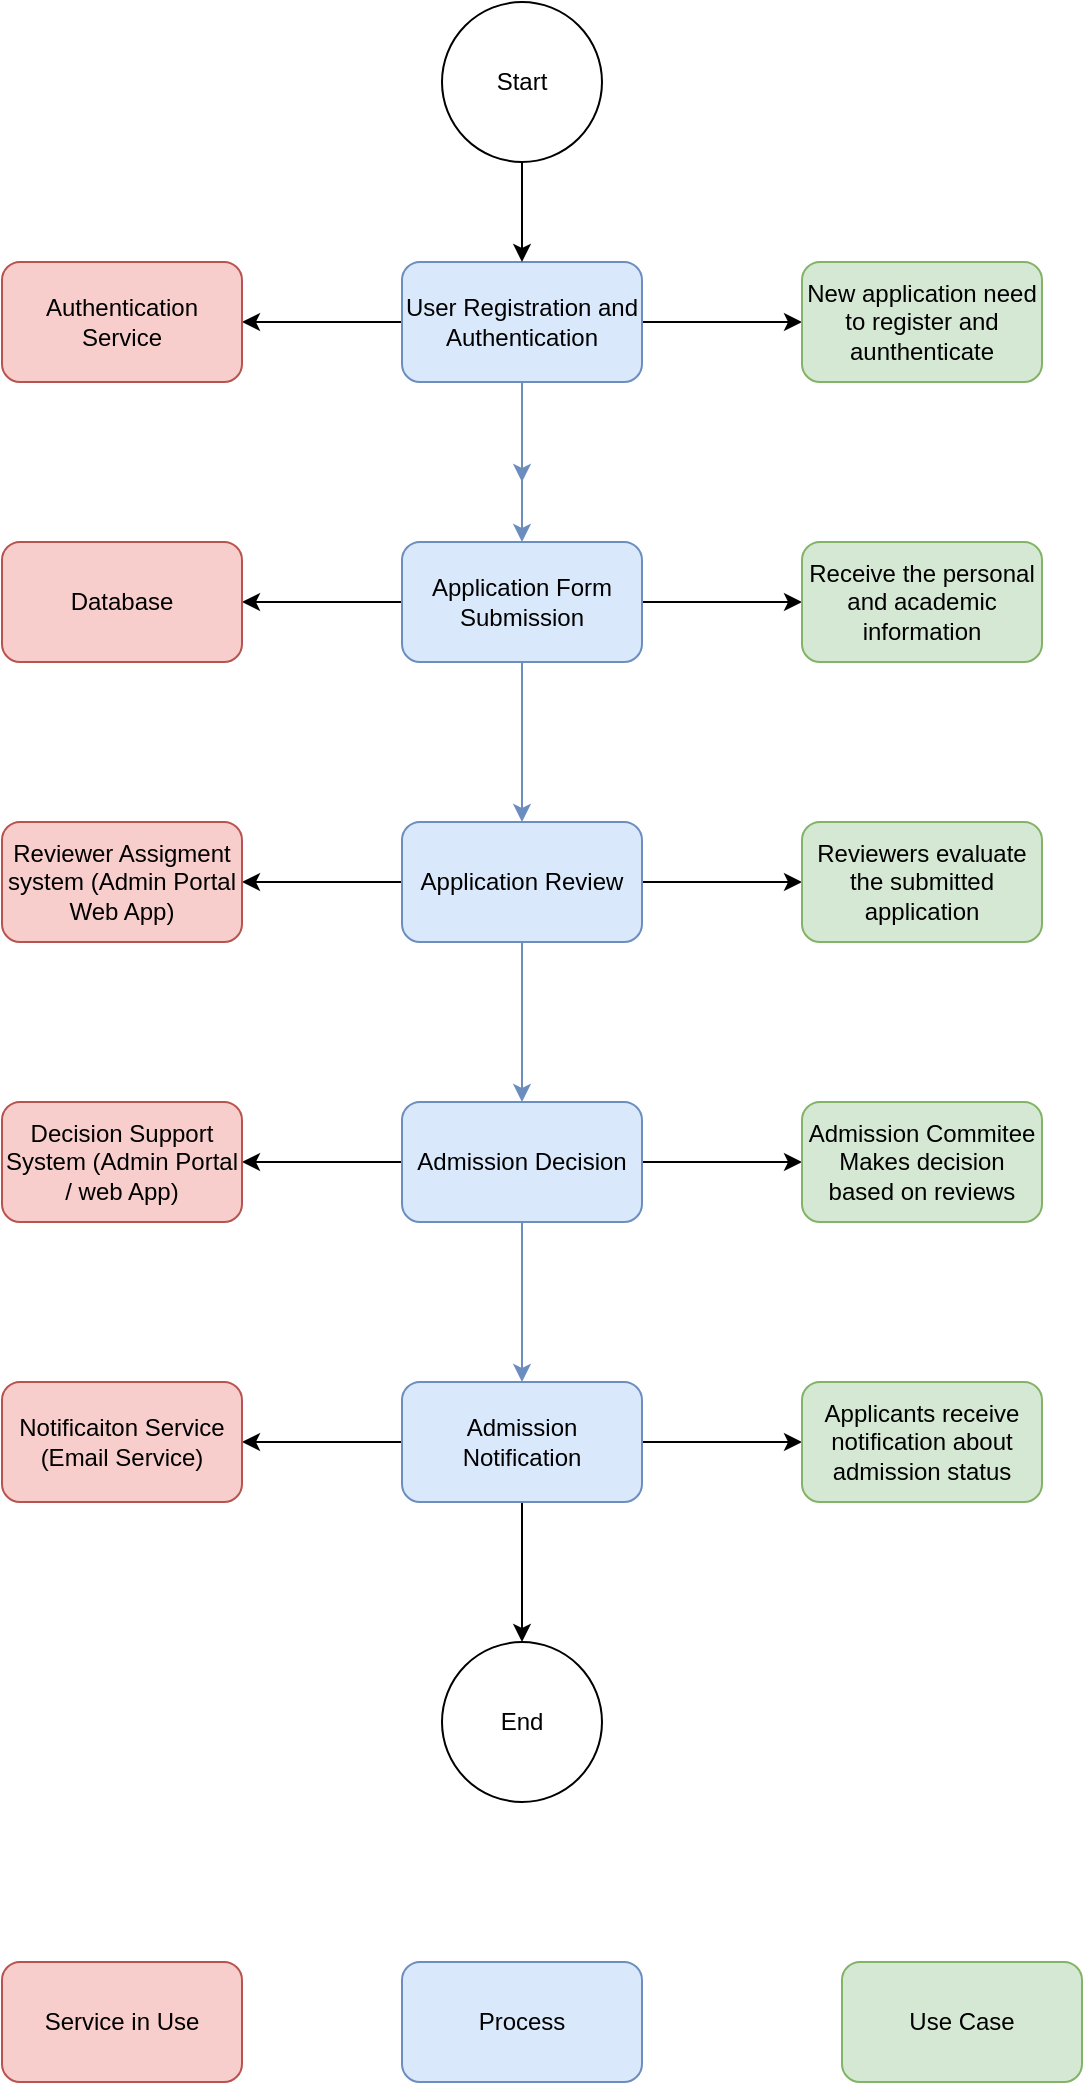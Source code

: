 <mxfile version="24.4.6" type="github" pages="4">
  <diagram id="YlOzQZMVUzbt7353DlCQ" name="BPMN">
    <mxGraphModel dx="1368" dy="754" grid="1" gridSize="10" guides="1" tooltips="1" connect="1" arrows="1" fold="1" page="1" pageScale="1" pageWidth="827" pageHeight="1169" math="0" shadow="0">
      <root>
        <mxCell id="0" />
        <mxCell id="1" parent="0" />
        <mxCell id="DMLxI7I7hUfZIIsoB76Q-7" value="" style="edgeStyle=orthogonalEdgeStyle;rounded=0;orthogonalLoop=1;jettySize=auto;html=1;fillColor=#dae8fc;strokeColor=#6c8ebf;" edge="1" parent="1" source="DMLxI7I7hUfZIIsoB76Q-1">
          <mxGeometry relative="1" as="geometry">
            <mxPoint x="400" y="250" as="targetPoint" />
          </mxGeometry>
        </mxCell>
        <mxCell id="DMLxI7I7hUfZIIsoB76Q-11" value="" style="edgeStyle=orthogonalEdgeStyle;rounded=0;orthogonalLoop=1;jettySize=auto;html=1;fillColor=#dae8fc;strokeColor=#6c8ebf;" edge="1" parent="1" source="DMLxI7I7hUfZIIsoB76Q-1" target="DMLxI7I7hUfZIIsoB76Q-10">
          <mxGeometry relative="1" as="geometry" />
        </mxCell>
        <mxCell id="DMLxI7I7hUfZIIsoB76Q-19" value="" style="edgeStyle=orthogonalEdgeStyle;rounded=0;orthogonalLoop=1;jettySize=auto;html=1;" edge="1" parent="1" source="DMLxI7I7hUfZIIsoB76Q-1" target="DMLxI7I7hUfZIIsoB76Q-18">
          <mxGeometry relative="1" as="geometry" />
        </mxCell>
        <mxCell id="DMLxI7I7hUfZIIsoB76Q-21" value="" style="edgeStyle=orthogonalEdgeStyle;rounded=0;orthogonalLoop=1;jettySize=auto;html=1;" edge="1" parent="1" source="DMLxI7I7hUfZIIsoB76Q-1" target="DMLxI7I7hUfZIIsoB76Q-20">
          <mxGeometry relative="1" as="geometry" />
        </mxCell>
        <mxCell id="DMLxI7I7hUfZIIsoB76Q-1" value="User Registration and Authentication" style="rounded=1;whiteSpace=wrap;html=1;fillColor=#dae8fc;strokeColor=#6c8ebf;" vertex="1" parent="1">
          <mxGeometry x="340" y="140" width="120" height="60" as="geometry" />
        </mxCell>
        <mxCell id="DMLxI7I7hUfZIIsoB76Q-9" value="" style="edgeStyle=orthogonalEdgeStyle;rounded=0;orthogonalLoop=1;jettySize=auto;html=1;" edge="1" parent="1" source="DMLxI7I7hUfZIIsoB76Q-2" target="DMLxI7I7hUfZIIsoB76Q-1">
          <mxGeometry relative="1" as="geometry" />
        </mxCell>
        <mxCell id="DMLxI7I7hUfZIIsoB76Q-2" value="Start" style="ellipse;whiteSpace=wrap;html=1;aspect=fixed;" vertex="1" parent="1">
          <mxGeometry x="360" y="10" width="80" height="80" as="geometry" />
        </mxCell>
        <mxCell id="DMLxI7I7hUfZIIsoB76Q-13" value="" style="edgeStyle=orthogonalEdgeStyle;rounded=0;orthogonalLoop=1;jettySize=auto;html=1;fillColor=#dae8fc;strokeColor=#6c8ebf;" edge="1" parent="1" source="DMLxI7I7hUfZIIsoB76Q-10" target="DMLxI7I7hUfZIIsoB76Q-12">
          <mxGeometry relative="1" as="geometry" />
        </mxCell>
        <mxCell id="DMLxI7I7hUfZIIsoB76Q-23" value="" style="edgeStyle=orthogonalEdgeStyle;rounded=0;orthogonalLoop=1;jettySize=auto;html=1;" edge="1" parent="1" source="DMLxI7I7hUfZIIsoB76Q-10" target="DMLxI7I7hUfZIIsoB76Q-22">
          <mxGeometry relative="1" as="geometry" />
        </mxCell>
        <mxCell id="DMLxI7I7hUfZIIsoB76Q-25" value="" style="edgeStyle=orthogonalEdgeStyle;rounded=0;orthogonalLoop=1;jettySize=auto;html=1;" edge="1" parent="1" source="DMLxI7I7hUfZIIsoB76Q-10" target="DMLxI7I7hUfZIIsoB76Q-24">
          <mxGeometry relative="1" as="geometry" />
        </mxCell>
        <mxCell id="DMLxI7I7hUfZIIsoB76Q-10" value="Application Form Submission" style="whiteSpace=wrap;html=1;rounded=1;fillColor=#dae8fc;strokeColor=#6c8ebf;" vertex="1" parent="1">
          <mxGeometry x="340" y="280" width="120" height="60" as="geometry" />
        </mxCell>
        <mxCell id="DMLxI7I7hUfZIIsoB76Q-15" value="" style="edgeStyle=orthogonalEdgeStyle;rounded=0;orthogonalLoop=1;jettySize=auto;html=1;fillColor=#dae8fc;strokeColor=#6c8ebf;" edge="1" parent="1" source="DMLxI7I7hUfZIIsoB76Q-12" target="DMLxI7I7hUfZIIsoB76Q-14">
          <mxGeometry relative="1" as="geometry" />
        </mxCell>
        <mxCell id="DMLxI7I7hUfZIIsoB76Q-27" value="" style="edgeStyle=orthogonalEdgeStyle;rounded=0;orthogonalLoop=1;jettySize=auto;html=1;" edge="1" parent="1" source="DMLxI7I7hUfZIIsoB76Q-12" target="DMLxI7I7hUfZIIsoB76Q-26">
          <mxGeometry relative="1" as="geometry" />
        </mxCell>
        <mxCell id="DMLxI7I7hUfZIIsoB76Q-29" value="" style="edgeStyle=orthogonalEdgeStyle;rounded=0;orthogonalLoop=1;jettySize=auto;html=1;" edge="1" parent="1" source="DMLxI7I7hUfZIIsoB76Q-12" target="DMLxI7I7hUfZIIsoB76Q-28">
          <mxGeometry relative="1" as="geometry" />
        </mxCell>
        <mxCell id="DMLxI7I7hUfZIIsoB76Q-12" value="Application Review" style="whiteSpace=wrap;html=1;rounded=1;fillColor=#dae8fc;strokeColor=#6c8ebf;" vertex="1" parent="1">
          <mxGeometry x="340" y="420" width="120" height="60" as="geometry" />
        </mxCell>
        <mxCell id="DMLxI7I7hUfZIIsoB76Q-17" value="" style="edgeStyle=orthogonalEdgeStyle;rounded=0;orthogonalLoop=1;jettySize=auto;html=1;fillColor=#dae8fc;strokeColor=#6c8ebf;" edge="1" parent="1" source="DMLxI7I7hUfZIIsoB76Q-14" target="DMLxI7I7hUfZIIsoB76Q-16">
          <mxGeometry relative="1" as="geometry" />
        </mxCell>
        <mxCell id="DMLxI7I7hUfZIIsoB76Q-31" value="" style="edgeStyle=orthogonalEdgeStyle;rounded=0;orthogonalLoop=1;jettySize=auto;html=1;" edge="1" parent="1" source="DMLxI7I7hUfZIIsoB76Q-14" target="DMLxI7I7hUfZIIsoB76Q-30">
          <mxGeometry relative="1" as="geometry" />
        </mxCell>
        <mxCell id="DMLxI7I7hUfZIIsoB76Q-33" value="" style="edgeStyle=orthogonalEdgeStyle;rounded=0;orthogonalLoop=1;jettySize=auto;html=1;" edge="1" parent="1" source="DMLxI7I7hUfZIIsoB76Q-14" target="DMLxI7I7hUfZIIsoB76Q-32">
          <mxGeometry relative="1" as="geometry" />
        </mxCell>
        <mxCell id="DMLxI7I7hUfZIIsoB76Q-14" value="Admission Decision" style="whiteSpace=wrap;html=1;rounded=1;fillColor=#dae8fc;strokeColor=#6c8ebf;" vertex="1" parent="1">
          <mxGeometry x="340" y="560" width="120" height="60" as="geometry" />
        </mxCell>
        <mxCell id="DMLxI7I7hUfZIIsoB76Q-35" value="" style="edgeStyle=orthogonalEdgeStyle;rounded=0;orthogonalLoop=1;jettySize=auto;html=1;" edge="1" parent="1" source="DMLxI7I7hUfZIIsoB76Q-16" target="DMLxI7I7hUfZIIsoB76Q-34">
          <mxGeometry relative="1" as="geometry" />
        </mxCell>
        <mxCell id="DMLxI7I7hUfZIIsoB76Q-37" value="" style="edgeStyle=orthogonalEdgeStyle;rounded=0;orthogonalLoop=1;jettySize=auto;html=1;" edge="1" parent="1" source="DMLxI7I7hUfZIIsoB76Q-16" target="DMLxI7I7hUfZIIsoB76Q-36">
          <mxGeometry relative="1" as="geometry" />
        </mxCell>
        <mxCell id="DMLxI7I7hUfZIIsoB76Q-39" value="" style="edgeStyle=orthogonalEdgeStyle;rounded=0;orthogonalLoop=1;jettySize=auto;html=1;" edge="1" parent="1" source="DMLxI7I7hUfZIIsoB76Q-16" target="DMLxI7I7hUfZIIsoB76Q-38">
          <mxGeometry relative="1" as="geometry" />
        </mxCell>
        <mxCell id="DMLxI7I7hUfZIIsoB76Q-16" value="Admission Notification" style="whiteSpace=wrap;html=1;rounded=1;fillColor=#dae8fc;strokeColor=#6c8ebf;" vertex="1" parent="1">
          <mxGeometry x="340" y="700" width="120" height="60" as="geometry" />
        </mxCell>
        <mxCell id="DMLxI7I7hUfZIIsoB76Q-18" value="New application need to register and aunthenticate" style="whiteSpace=wrap;html=1;rounded=1;fillColor=#d5e8d4;strokeColor=#82b366;" vertex="1" parent="1">
          <mxGeometry x="540" y="140" width="120" height="60" as="geometry" />
        </mxCell>
        <mxCell id="DMLxI7I7hUfZIIsoB76Q-20" value="Authentication Service" style="whiteSpace=wrap;html=1;rounded=1;fillColor=#f8cecc;strokeColor=#b85450;" vertex="1" parent="1">
          <mxGeometry x="140" y="140" width="120" height="60" as="geometry" />
        </mxCell>
        <mxCell id="DMLxI7I7hUfZIIsoB76Q-22" value="Receive the personal and academic information" style="whiteSpace=wrap;html=1;rounded=1;fillColor=#d5e8d4;strokeColor=#82b366;" vertex="1" parent="1">
          <mxGeometry x="540" y="280" width="120" height="60" as="geometry" />
        </mxCell>
        <mxCell id="DMLxI7I7hUfZIIsoB76Q-24" value="Database" style="whiteSpace=wrap;html=1;rounded=1;fillColor=#f8cecc;strokeColor=#b85450;" vertex="1" parent="1">
          <mxGeometry x="140" y="280" width="120" height="60" as="geometry" />
        </mxCell>
        <mxCell id="DMLxI7I7hUfZIIsoB76Q-26" value="Reviewers evaluate the submitted application" style="whiteSpace=wrap;html=1;rounded=1;fillColor=#d5e8d4;strokeColor=#82b366;" vertex="1" parent="1">
          <mxGeometry x="540" y="420" width="120" height="60" as="geometry" />
        </mxCell>
        <mxCell id="DMLxI7I7hUfZIIsoB76Q-28" value="Reviewer Assigment system (Admin Portal Web App)" style="whiteSpace=wrap;html=1;rounded=1;fillColor=#f8cecc;strokeColor=#b85450;" vertex="1" parent="1">
          <mxGeometry x="140" y="420" width="120" height="60" as="geometry" />
        </mxCell>
        <mxCell id="DMLxI7I7hUfZIIsoB76Q-30" value="Admission Commitee Makes decision based on reviews" style="whiteSpace=wrap;html=1;rounded=1;fillColor=#d5e8d4;strokeColor=#82b366;" vertex="1" parent="1">
          <mxGeometry x="540" y="560" width="120" height="60" as="geometry" />
        </mxCell>
        <mxCell id="DMLxI7I7hUfZIIsoB76Q-32" value="Decision Support System (Admin Portal / web App)" style="whiteSpace=wrap;html=1;rounded=1;fillColor=#f8cecc;strokeColor=#b85450;" vertex="1" parent="1">
          <mxGeometry x="140" y="560" width="120" height="60" as="geometry" />
        </mxCell>
        <mxCell id="DMLxI7I7hUfZIIsoB76Q-34" value="Applicants receive notification about admission status" style="whiteSpace=wrap;html=1;rounded=1;fillColor=#d5e8d4;strokeColor=#82b366;" vertex="1" parent="1">
          <mxGeometry x="540" y="700" width="120" height="60" as="geometry" />
        </mxCell>
        <mxCell id="DMLxI7I7hUfZIIsoB76Q-36" value="Notificaiton Service (Email Service)" style="whiteSpace=wrap;html=1;rounded=1;fillColor=#f8cecc;strokeColor=#b85450;" vertex="1" parent="1">
          <mxGeometry x="140" y="700" width="120" height="60" as="geometry" />
        </mxCell>
        <mxCell id="DMLxI7I7hUfZIIsoB76Q-38" value="End" style="ellipse;whiteSpace=wrap;html=1;rounded=1;" vertex="1" parent="1">
          <mxGeometry x="360" y="830" width="80" height="80" as="geometry" />
        </mxCell>
        <mxCell id="DMLxI7I7hUfZIIsoB76Q-40" value="Use Case" style="whiteSpace=wrap;html=1;rounded=1;fillColor=#d5e8d4;strokeColor=#82b366;" vertex="1" parent="1">
          <mxGeometry x="560" y="990" width="120" height="60" as="geometry" />
        </mxCell>
        <mxCell id="DMLxI7I7hUfZIIsoB76Q-41" value="Process" style="whiteSpace=wrap;html=1;rounded=1;fillColor=#dae8fc;strokeColor=#6c8ebf;" vertex="1" parent="1">
          <mxGeometry x="340" y="990" width="120" height="60" as="geometry" />
        </mxCell>
        <mxCell id="DMLxI7I7hUfZIIsoB76Q-42" value="Service in Use" style="whiteSpace=wrap;html=1;rounded=1;fillColor=#f8cecc;strokeColor=#b85450;" vertex="1" parent="1">
          <mxGeometry x="140" y="990" width="120" height="60" as="geometry" />
        </mxCell>
      </root>
    </mxGraphModel>
  </diagram>
  <diagram id="M8fQZ1Fo5XgVi32tmQeU" name="DFD">
    <mxGraphModel dx="1303" dy="718" grid="1" gridSize="10" guides="1" tooltips="1" connect="1" arrows="1" fold="1" page="1" pageScale="1" pageWidth="827" pageHeight="1169" math="0" shadow="0">
      <root>
        <mxCell id="bVHdNsz0KWSQvc3xRIcT-0" />
        <mxCell id="bVHdNsz0KWSQvc3xRIcT-1" parent="bVHdNsz0KWSQvc3xRIcT-0" />
        <mxCell id="P-u2qsZgEJolO6gB0ZuT-28" value="Data Center (Protected)" style="html=1;fontColor=#FF3333;fontStyle=1;align=left;verticalAlign=top;spacing=0;labelBorderColor=none;fillColor=none;dashed=1;strokeWidth=2;strokeColor=#FF3333;spacingLeft=4;spacingTop=-3;" vertex="1" parent="bVHdNsz0KWSQvc3xRIcT-1">
          <mxGeometry x="711" y="100" width="756" height="820" as="geometry" />
        </mxCell>
        <mxCell id="bVHdNsz0KWSQvc3xRIcT-3" value="User&#39;s Machine" style="html=1;fontColor=#FF3333;fontStyle=1;align=left;verticalAlign=top;spacing=0;labelBorderColor=none;fillColor=none;dashed=1;strokeWidth=2;strokeColor=#FF3333;spacingLeft=4;spacingTop=-3;" parent="bVHdNsz0KWSQvc3xRIcT-1" vertex="1">
          <mxGeometry x="254.5" y="456.5" width="175" height="140" as="geometry" />
        </mxCell>
        <mxCell id="bVHdNsz0KWSQvc3xRIcT-4" value="User&#39;s Network" style="html=1;fontColor=#FF3333;fontStyle=1;align=left;verticalAlign=top;spacing=0;labelBorderColor=none;fillColor=none;dashed=1;strokeWidth=2;strokeColor=#FF3333;spacingLeft=4;spacingTop=-3;" parent="bVHdNsz0KWSQvc3xRIcT-1" vertex="1">
          <mxGeometry x="209.5" y="421.5" width="270" height="215" as="geometry" />
        </mxCell>
        <mxCell id="bVHdNsz0KWSQvc3xRIcT-5" value="Internet" style="html=1;fontColor=#FF3333;fontStyle=1;align=left;verticalAlign=top;spacing=0;labelBorderColor=none;fillColor=none;dashed=1;strokeWidth=2;strokeColor=#FF3333;spacingLeft=4;spacingTop=-3;" parent="bVHdNsz0KWSQvc3xRIcT-1" vertex="1">
          <mxGeometry x="165" y="276.5" width="360" height="480" as="geometry" />
        </mxCell>
        <mxCell id="bVHdNsz0KWSQvc3xRIcT-2" value="User" style="rounded=0;whiteSpace=wrap;html=1;" parent="bVHdNsz0KWSQvc3xRIcT-1" vertex="1">
          <mxGeometry x="279.5" y="516.5" width="120" height="60" as="geometry" />
        </mxCell>
        <mxCell id="bVHdNsz0KWSQvc3xRIcT-7" value="Admission Portal" style="ellipse;whiteSpace=wrap;html=1;aspect=fixed;" parent="bVHdNsz0KWSQvc3xRIcT-1" vertex="1">
          <mxGeometry x="737" y="432.5" width="80" height="80" as="geometry" />
        </mxCell>
        <mxCell id="bVHdNsz0KWSQvc3xRIcT-8" value="Application&lt;br&gt;Processor" style="ellipse;whiteSpace=wrap;html=1;aspect=fixed;" parent="bVHdNsz0KWSQvc3xRIcT-1" vertex="1">
          <mxGeometry x="857" y="432.5" width="80" height="80" as="geometry" />
        </mxCell>
        <mxCell id="bVHdNsz0KWSQvc3xRIcT-10" value="Data Access" style="ellipse;whiteSpace=wrap;html=1;aspect=fixed;" parent="bVHdNsz0KWSQvc3xRIcT-1" vertex="1">
          <mxGeometry x="977" y="432.5" width="80" height="80" as="geometry" />
        </mxCell>
        <mxCell id="bVHdNsz0KWSQvc3xRIcT-11" value="Data Logger" style="ellipse;whiteSpace=wrap;html=1;aspect=fixed;" parent="bVHdNsz0KWSQvc3xRIcT-1" vertex="1">
          <mxGeometry x="977" y="325" width="80" height="80" as="geometry" />
        </mxCell>
        <mxCell id="bVHdNsz0KWSQvc3xRIcT-12" value="Data Center (Restricted)" style="html=1;fontColor=#FF3333;fontStyle=1;align=left;verticalAlign=top;spacing=0;labelBorderColor=none;fillColor=none;dashed=1;strokeWidth=2;strokeColor=#FF3333;spacingLeft=4;spacingTop=-3;" parent="bVHdNsz0KWSQvc3xRIcT-1" vertex="1">
          <mxGeometry x="1084" y="117.5" width="333" height="785" as="geometry" />
        </mxCell>
        <mxCell id="bVHdNsz0KWSQvc3xRIcT-13" value="Admission" style="shape=partialRectangle;whiteSpace=wrap;html=1;left=0;right=0;fillColor=none;" parent="bVHdNsz0KWSQvc3xRIcT-1" vertex="1">
          <mxGeometry x="1177" y="457.5" width="120" height="30" as="geometry" />
        </mxCell>
        <mxCell id="bVHdNsz0KWSQvc3xRIcT-14" value="Inventory" style="shape=partialRectangle;whiteSpace=wrap;html=1;left=0;right=0;fillColor=none;" parent="bVHdNsz0KWSQvc3xRIcT-1" vertex="1">
          <mxGeometry x="1177" y="392.5" width="120" height="30" as="geometry" />
        </mxCell>
        <mxCell id="bVHdNsz0KWSQvc3xRIcT-15" value="Audit Log" style="shape=partialRectangle;whiteSpace=wrap;html=1;left=0;right=0;fillColor=none;" parent="bVHdNsz0KWSQvc3xRIcT-1" vertex="1">
          <mxGeometry x="1177" y="327.5" width="120" height="30" as="geometry" />
        </mxCell>
        <mxCell id="bVHdNsz0KWSQvc3xRIcT-16" value="Payments API" style="ellipse;whiteSpace=wrap;html=1;aspect=fixed;" parent="bVHdNsz0KWSQvc3xRIcT-1" vertex="1">
          <mxGeometry x="737" y="152.5" width="80" height="80" as="geometry" />
        </mxCell>
        <mxCell id="bVHdNsz0KWSQvc3xRIcT-17" value="Payment Partner" style="rounded=0;whiteSpace=wrap;html=1;" parent="bVHdNsz0KWSQvc3xRIcT-1" vertex="1">
          <mxGeometry x="369.5" y="326.5" width="120" height="60" as="geometry" />
        </mxCell>
        <mxCell id="bVHdNsz0KWSQvc3xRIcT-18" value="&lt;font color=&quot;#000000&quot;&gt;HTTPS&lt;/font&gt;" style="endArrow=classic;startArrow=classic;html=1;fontColor=#FF3333;edgeStyle=orthogonalEdgeStyle;elbow=vertical;curved=1;" parent="bVHdNsz0KWSQvc3xRIcT-1" source="bVHdNsz0KWSQvc3xRIcT-16" target="bVHdNsz0KWSQvc3xRIcT-17" edge="1">
          <mxGeometry width="50" height="50" relative="1" as="geometry">
            <mxPoint x="377" y="642.5" as="sourcePoint" />
            <mxPoint x="427" y="592.5" as="targetPoint" />
          </mxGeometry>
        </mxCell>
        <mxCell id="bVHdNsz0KWSQvc3xRIcT-19" value="" style="endArrow=classic;startArrow=classic;html=1;fontColor=#FF3333;edgeStyle=orthogonalEdgeStyle;elbow=vertical;curved=1;entryX=0;entryY=0.5;entryDx=0;entryDy=0;" parent="bVHdNsz0KWSQvc3xRIcT-1" source="bVHdNsz0KWSQvc3xRIcT-2" target="P-u2qsZgEJolO6gB0ZuT-0" edge="1">
          <mxGeometry width="50" height="50" relative="1" as="geometry">
            <mxPoint x="627" y="592.5" as="sourcePoint" />
            <mxPoint x="377" y="522.5" as="targetPoint" />
          </mxGeometry>
        </mxCell>
        <mxCell id="bVHdNsz0KWSQvc3xRIcT-37" value="HTTPS" style="text;html=1;resizable=0;points=[];align=center;verticalAlign=middle;labelBackgroundColor=#ffffff;" parent="bVHdNsz0KWSQvc3xRIcT-19" vertex="1" connectable="0">
          <mxGeometry x="-0.189" y="-2" relative="1" as="geometry">
            <mxPoint x="1" as="offset" />
          </mxGeometry>
        </mxCell>
        <mxCell id="bVHdNsz0KWSQvc3xRIcT-20" value="" style="endArrow=classic;startArrow=classic;html=1;edgeStyle=orthogonalEdgeStyle;elbow=vertical;curved=1;" parent="bVHdNsz0KWSQvc3xRIcT-1" source="bVHdNsz0KWSQvc3xRIcT-7" target="bVHdNsz0KWSQvc3xRIcT-8" edge="1">
          <mxGeometry width="50" height="50" relative="1" as="geometry">
            <mxPoint x="327" y="572.5" as="sourcePoint" />
            <mxPoint x="377" y="522.5" as="targetPoint" />
          </mxGeometry>
        </mxCell>
        <mxCell id="bVHdNsz0KWSQvc3xRIcT-21" value="" style="endArrow=classic;startArrow=classic;html=1;edgeStyle=orthogonalEdgeStyle;elbow=vertical;curved=1;" parent="bVHdNsz0KWSQvc3xRIcT-1" source="bVHdNsz0KWSQvc3xRIcT-8" target="bVHdNsz0KWSQvc3xRIcT-10" edge="1">
          <mxGeometry width="50" height="50" relative="1" as="geometry">
            <mxPoint x="327" y="572.5" as="sourcePoint" />
            <mxPoint x="377" y="522.5" as="targetPoint" />
          </mxGeometry>
        </mxCell>
        <mxCell id="bVHdNsz0KWSQvc3xRIcT-22" value="" style="endArrow=classic;startArrow=classic;html=1;fontColor=#FF3333;edgeStyle=orthogonalEdgeStyle;elbow=vertical;curved=1;exitX=0;exitY=0;exitDx=0;exitDy=0;" parent="bVHdNsz0KWSQvc3xRIcT-1" source="bVHdNsz0KWSQvc3xRIcT-8" target="bVHdNsz0KWSQvc3xRIcT-16" edge="1">
          <mxGeometry width="50" height="50" relative="1" as="geometry">
            <mxPoint x="327" y="572.5" as="sourcePoint" />
            <mxPoint x="377" y="522.5" as="targetPoint" />
            <Array as="points">
              <mxPoint x="869" y="392.5" />
              <mxPoint x="777" y="392.5" />
            </Array>
          </mxGeometry>
        </mxCell>
        <mxCell id="bVHdNsz0KWSQvc3xRIcT-23" value="" style="endArrow=classic;startArrow=classic;html=1;fontColor=#FF3333;edgeStyle=orthogonalEdgeStyle;elbow=vertical;curved=1;exitX=1;exitY=0;exitDx=0;exitDy=0;" parent="bVHdNsz0KWSQvc3xRIcT-1" source="bVHdNsz0KWSQvc3xRIcT-8" target="bVHdNsz0KWSQvc3xRIcT-11" edge="1">
          <mxGeometry width="50" height="50" relative="1" as="geometry">
            <mxPoint x="327" y="572.5" as="sourcePoint" />
            <mxPoint x="377" y="522.5" as="targetPoint" />
            <Array as="points">
              <mxPoint x="947" y="444.5" />
              <mxPoint x="947" y="365.5" />
            </Array>
          </mxGeometry>
        </mxCell>
        <mxCell id="bVHdNsz0KWSQvc3xRIcT-24" value="" style="endArrow=classic;html=1;fontColor=#FF3333;edgeStyle=orthogonalEdgeStyle;elbow=vertical;curved=1;" parent="bVHdNsz0KWSQvc3xRIcT-1" source="bVHdNsz0KWSQvc3xRIcT-11" target="bVHdNsz0KWSQvc3xRIcT-15" edge="1">
          <mxGeometry width="50" height="50" relative="1" as="geometry">
            <mxPoint x="327" y="572.5" as="sourcePoint" />
            <mxPoint x="377" y="522.5" as="targetPoint" />
          </mxGeometry>
        </mxCell>
        <mxCell id="bVHdNsz0KWSQvc3xRIcT-25" value="" style="endArrow=classic;startArrow=classic;html=1;fontColor=#FF3333;edgeStyle=orthogonalEdgeStyle;elbow=vertical;curved=1;entryX=0;entryY=0.5;entryDx=0;entryDy=0;" parent="bVHdNsz0KWSQvc3xRIcT-1" source="bVHdNsz0KWSQvc3xRIcT-10" target="bVHdNsz0KWSQvc3xRIcT-14" edge="1">
          <mxGeometry width="50" height="50" relative="1" as="geometry">
            <mxPoint x="327" y="572.5" as="sourcePoint" />
            <mxPoint x="377" y="522.5" as="targetPoint" />
          </mxGeometry>
        </mxCell>
        <mxCell id="bVHdNsz0KWSQvc3xRIcT-27" value="Users API" style="ellipse;whiteSpace=wrap;html=1;aspect=fixed;" parent="bVHdNsz0KWSQvc3xRIcT-1" vertex="1">
          <mxGeometry x="857" y="247.5" width="80" height="80" as="geometry" />
        </mxCell>
        <mxCell id="bVHdNsz0KWSQvc3xRIcT-28" value="" style="endArrow=classic;startArrow=classic;html=1;fontColor=#FF3333;edgeStyle=orthogonalEdgeStyle;elbow=vertical;curved=1;exitX=0.5;exitY=1;exitDx=0;exitDy=0;entryX=0.5;entryY=0;entryDx=0;entryDy=0;" parent="bVHdNsz0KWSQvc3xRIcT-1" source="bVHdNsz0KWSQvc3xRIcT-27" target="bVHdNsz0KWSQvc3xRIcT-8" edge="1">
          <mxGeometry width="50" height="50" relative="1" as="geometry">
            <mxPoint x="327" y="602.5" as="sourcePoint" />
            <mxPoint x="377" y="552.5" as="targetPoint" />
            <Array as="points" />
          </mxGeometry>
        </mxCell>
        <mxCell id="bVHdNsz0KWSQvc3xRIcT-29" value="Users" style="shape=partialRectangle;whiteSpace=wrap;html=1;left=0;right=0;fillColor=none;" parent="bVHdNsz0KWSQvc3xRIcT-1" vertex="1">
          <mxGeometry x="1177" y="262.5" width="120" height="30" as="geometry" />
        </mxCell>
        <mxCell id="bVHdNsz0KWSQvc3xRIcT-30" value="" style="endArrow=classic;startArrow=classic;html=1;fontColor=#FF3333;edgeStyle=orthogonalEdgeStyle;elbow=vertical;curved=1;exitX=1;exitY=0;exitDx=0;exitDy=0;" parent="bVHdNsz0KWSQvc3xRIcT-1" source="bVHdNsz0KWSQvc3xRIcT-27" target="bVHdNsz0KWSQvc3xRIcT-29" edge="1">
          <mxGeometry width="50" height="50" relative="1" as="geometry">
            <mxPoint x="327" y="602.5" as="sourcePoint" />
            <mxPoint x="377" y="552.5" as="targetPoint" />
            <Array as="points" />
          </mxGeometry>
        </mxCell>
        <mxCell id="bVHdNsz0KWSQvc3xRIcT-31" value="" style="endArrow=classic;startArrow=classic;html=1;fontColor=#FF3333;edgeStyle=orthogonalEdgeStyle;elbow=vertical;curved=1;" parent="bVHdNsz0KWSQvc3xRIcT-1" source="bVHdNsz0KWSQvc3xRIcT-10" target="bVHdNsz0KWSQvc3xRIcT-13" edge="1">
          <mxGeometry width="50" height="50" relative="1" as="geometry">
            <mxPoint x="327" y="602.5" as="sourcePoint" />
            <mxPoint x="377" y="552.5" as="targetPoint" />
          </mxGeometry>
        </mxCell>
        <mxCell id="bVHdNsz0KWSQvc3xRIcT-32" value="Payments" style="shape=partialRectangle;whiteSpace=wrap;html=1;left=0;right=0;fillColor=none;" parent="bVHdNsz0KWSQvc3xRIcT-1" vertex="1">
          <mxGeometry x="1177" y="177.5" width="120" height="30" as="geometry" />
        </mxCell>
        <mxCell id="bVHdNsz0KWSQvc3xRIcT-33" value="" style="endArrow=classic;startArrow=classic;html=1;fontColor=#FF3333;edgeStyle=orthogonalEdgeStyle;elbow=vertical;curved=1;" parent="bVHdNsz0KWSQvc3xRIcT-1" source="bVHdNsz0KWSQvc3xRIcT-16" target="bVHdNsz0KWSQvc3xRIcT-32" edge="1">
          <mxGeometry width="50" height="50" relative="1" as="geometry">
            <mxPoint x="327" y="602.5" as="sourcePoint" />
            <mxPoint x="377" y="552.5" as="targetPoint" />
          </mxGeometry>
        </mxCell>
        <mxCell id="bVHdNsz0KWSQvc3xRIcT-34" value="" style="endArrow=classic;html=1;fontColor=#FF3333;edgeStyle=orthogonalEdgeStyle;elbow=vertical;curved=1;exitX=1;exitY=0.5;exitDx=0;exitDy=0;entryX=0;entryY=0.5;entryDx=0;entryDy=0;" parent="bVHdNsz0KWSQvc3xRIcT-1" source="bVHdNsz0KWSQvc3xRIcT-27" target="bVHdNsz0KWSQvc3xRIcT-15" edge="1">
          <mxGeometry width="50" height="50" relative="1" as="geometry">
            <mxPoint x="327" y="602.5" as="sourcePoint" />
            <mxPoint x="1167" y="342.5" as="targetPoint" />
            <Array as="points">
              <mxPoint x="937" y="292.5" />
              <mxPoint x="1047" y="292.5" />
              <mxPoint x="1047" y="342.5" />
            </Array>
          </mxGeometry>
        </mxCell>
        <mxCell id="bVHdNsz0KWSQvc3xRIcT-35" value="" style="endArrow=classic;html=1;fontColor=#FF3333;edgeStyle=orthogonalEdgeStyle;elbow=vertical;curved=1;exitX=0.938;exitY=0.75;exitDx=0;exitDy=0;entryX=0;entryY=0.5;entryDx=0;entryDy=0;exitPerimeter=0;" parent="bVHdNsz0KWSQvc3xRIcT-1" source="bVHdNsz0KWSQvc3xRIcT-16" target="bVHdNsz0KWSQvc3xRIcT-15" edge="1">
          <mxGeometry width="50" height="50" relative="1" as="geometry">
            <mxPoint x="327" y="602.5" as="sourcePoint" />
            <mxPoint x="377" y="552.5" as="targetPoint" />
            <Array as="points">
              <mxPoint x="1077" y="212.5" />
              <mxPoint x="1077" y="342.5" />
            </Array>
          </mxGeometry>
        </mxCell>
        <mxCell id="bVHdNsz0KWSQvc3xRIcT-42" value="Assets" style="swimlane;fontStyle=0;childLayout=stackLayout;horizontal=1;startSize=26;fillColor=#fff2cc;horizontalStack=0;resizeParent=1;resizeParentMax=0;resizeLast=0;collapsible=1;marginBottom=0;swimlaneFillColor=#ffffff;align=center;fontSize=14;shadow=1;strokeColor=#d6b656;" parent="bVHdNsz0KWSQvc3xRIcT-1" vertex="1">
          <mxGeometry x="349.5" y="1002.5" width="310" height="118" as="geometry" />
        </mxCell>
        <mxCell id="bVHdNsz0KWSQvc3xRIcT-43" value="Description" style="shape=partialRectangle;top=0;left=0;right=0;bottom=1;align=left;verticalAlign=middle;fillColor=#fff2cc;spacingLeft=34;spacingRight=4;overflow=hidden;rotatable=0;points=[[0,0.5],[1,0.5]];portConstraint=eastwest;dropTarget=0;fontStyle=1;fontSize=12;strokeColor=#d6b656;" parent="bVHdNsz0KWSQvc3xRIcT-42" vertex="1">
          <mxGeometry y="26" width="310" height="30" as="geometry" />
        </mxCell>
        <mxCell id="bVHdNsz0KWSQvc3xRIcT-44" value="ID" style="shape=partialRectangle;top=0;left=0;bottom=0;fillColor=none;align=left;verticalAlign=middle;spacingLeft=4;spacingRight=4;overflow=hidden;rotatable=0;points=[];portConstraint=eastwest;part=1;fontSize=12;fontStyle=1" parent="bVHdNsz0KWSQvc3xRIcT-43" vertex="1" connectable="0">
          <mxGeometry width="30" height="30" as="geometry" />
        </mxCell>
        <mxCell id="bVHdNsz0KWSQvc3xRIcT-45" value="User Credentials" style="shape=partialRectangle;top=0;left=0;right=0;bottom=0;align=left;verticalAlign=top;fillColor=none;spacingLeft=34;spacingRight=4;overflow=hidden;rotatable=0;points=[[0,0.5],[1,0.5]];portConstraint=eastwest;dropTarget=0;fontSize=12;" parent="bVHdNsz0KWSQvc3xRIcT-42" vertex="1">
          <mxGeometry y="56" width="310" height="26" as="geometry" />
        </mxCell>
        <mxCell id="bVHdNsz0KWSQvc3xRIcT-46" value="A01" style="shape=partialRectangle;top=0;left=0;bottom=0;fillColor=none;align=left;verticalAlign=top;spacingLeft=4;spacingRight=4;overflow=hidden;rotatable=0;points=[];portConstraint=eastwest;part=1;fontSize=10;" parent="bVHdNsz0KWSQvc3xRIcT-45" vertex="1" connectable="0">
          <mxGeometry width="30" height="26" as="geometry" />
        </mxCell>
        <mxCell id="bVHdNsz0KWSQvc3xRIcT-47" value="Card Details" style="shape=partialRectangle;top=0;left=0;right=0;bottom=0;align=left;verticalAlign=top;fillColor=none;spacingLeft=34;spacingRight=4;overflow=hidden;rotatable=0;points=[[0,0.5],[1,0.5]];portConstraint=eastwest;dropTarget=0;fontSize=12;" parent="bVHdNsz0KWSQvc3xRIcT-42" vertex="1">
          <mxGeometry y="82" width="310" height="26" as="geometry" />
        </mxCell>
        <mxCell id="bVHdNsz0KWSQvc3xRIcT-48" value="A02" style="shape=partialRectangle;top=0;left=0;bottom=0;fillColor=none;align=left;verticalAlign=top;spacingLeft=4;spacingRight=4;overflow=hidden;rotatable=0;points=[];portConstraint=eastwest;part=1;fontSize=10;" parent="bVHdNsz0KWSQvc3xRIcT-47" vertex="1" connectable="0">
          <mxGeometry width="30" height="26" as="geometry" />
        </mxCell>
        <mxCell id="bVHdNsz0KWSQvc3xRIcT-51" value="" style="shape=partialRectangle;top=0;left=0;right=0;bottom=0;align=left;verticalAlign=top;fillColor=none;spacingLeft=34;spacingRight=4;overflow=hidden;rotatable=0;points=[[0,0.5],[1,0.5]];portConstraint=eastwest;dropTarget=0;fontSize=12;" parent="bVHdNsz0KWSQvc3xRIcT-42" vertex="1">
          <mxGeometry y="108" width="310" height="10" as="geometry" />
        </mxCell>
        <mxCell id="bVHdNsz0KWSQvc3xRIcT-52" value="" style="shape=partialRectangle;top=0;left=0;bottom=0;fillColor=none;align=left;verticalAlign=top;spacingLeft=4;spacingRight=4;overflow=hidden;rotatable=0;points=[];portConstraint=eastwest;part=1;fontSize=12;" parent="bVHdNsz0KWSQvc3xRIcT-51" vertex="1" connectable="0">
          <mxGeometry width="30" height="10" as="geometry" />
        </mxCell>
        <mxCell id="bVHdNsz0KWSQvc3xRIcT-53" value="Security Controls" style="swimlane;fontStyle=1;childLayout=stackLayout;horizontal=1;startSize=26;fillColor=#d5e8d4;horizontalStack=0;resizeParent=1;resizeParentMax=0;resizeLast=0;collapsible=1;marginBottom=0;swimlaneFillColor=#ffffff;align=center;fontSize=14;shadow=1;strokeColor=#82b366;" parent="bVHdNsz0KWSQvc3xRIcT-1" vertex="1">
          <mxGeometry x="921" y="992.5" width="312" height="160" as="geometry" />
        </mxCell>
        <mxCell id="bVHdNsz0KWSQvc3xRIcT-54" value="Description" style="shape=partialRectangle;top=0;left=0;right=0;bottom=1;align=left;verticalAlign=middle;fillColor=#d5e8d4;spacingLeft=34;spacingRight=4;overflow=hidden;rotatable=0;points=[[0,0.5],[1,0.5]];portConstraint=eastwest;dropTarget=0;fontStyle=1;fontSize=12;strokeColor=#82b366;" parent="bVHdNsz0KWSQvc3xRIcT-53" vertex="1">
          <mxGeometry y="26" width="312" height="30" as="geometry" />
        </mxCell>
        <mxCell id="bVHdNsz0KWSQvc3xRIcT-55" value="ID" style="shape=partialRectangle;top=0;left=0;bottom=0;fillColor=none;align=left;verticalAlign=middle;spacingLeft=4;spacingRight=4;overflow=hidden;rotatable=0;points=[];portConstraint=eastwest;part=1;fontSize=12;fontStyle=1" parent="bVHdNsz0KWSQvc3xRIcT-54" vertex="1" connectable="0">
          <mxGeometry width="30" height="30" as="geometry" />
        </mxCell>
        <mxCell id="bVHdNsz0KWSQvc3xRIcT-56" value="Authentication" style="shape=partialRectangle;top=0;left=0;right=0;bottom=0;align=left;verticalAlign=top;fillColor=none;spacingLeft=34;spacingRight=4;overflow=hidden;rotatable=0;points=[[0,0.5],[1,0.5]];portConstraint=eastwest;dropTarget=0;fontSize=12;" parent="bVHdNsz0KWSQvc3xRIcT-53" vertex="1">
          <mxGeometry y="56" width="312" height="26" as="geometry" />
        </mxCell>
        <mxCell id="bVHdNsz0KWSQvc3xRIcT-57" value="C01" style="shape=partialRectangle;top=0;left=0;bottom=0;fillColor=none;align=left;verticalAlign=top;spacingLeft=4;spacingRight=4;overflow=hidden;rotatable=0;points=[];portConstraint=eastwest;part=1;fontSize=10;" parent="bVHdNsz0KWSQvc3xRIcT-56" vertex="1" connectable="0">
          <mxGeometry width="30" height="26" as="geometry" />
        </mxCell>
        <mxCell id="bVHdNsz0KWSQvc3xRIcT-58" value="Password hashing" style="shape=partialRectangle;top=0;left=0;right=0;bottom=0;align=left;verticalAlign=top;fillColor=none;spacingLeft=34;spacingRight=4;overflow=hidden;rotatable=0;points=[[0,0.5],[1,0.5]];portConstraint=eastwest;dropTarget=0;fontSize=12;" parent="bVHdNsz0KWSQvc3xRIcT-53" vertex="1">
          <mxGeometry y="82" width="312" height="26" as="geometry" />
        </mxCell>
        <mxCell id="bVHdNsz0KWSQvc3xRIcT-59" value="C02" style="shape=partialRectangle;top=0;left=0;bottom=0;fillColor=none;align=left;verticalAlign=top;spacingLeft=4;spacingRight=4;overflow=hidden;rotatable=0;points=[];portConstraint=eastwest;part=1;fontSize=10;" parent="bVHdNsz0KWSQvc3xRIcT-58" vertex="1" connectable="0">
          <mxGeometry width="30" height="26" as="geometry" />
        </mxCell>
        <mxCell id="bVHdNsz0KWSQvc3xRIcT-60" value="TLS" style="shape=partialRectangle;top=0;left=0;right=0;bottom=0;align=left;verticalAlign=top;fillColor=none;spacingLeft=34;spacingRight=4;overflow=hidden;rotatable=0;points=[[0,0.5],[1,0.5]];portConstraint=eastwest;dropTarget=0;fontSize=12;" parent="bVHdNsz0KWSQvc3xRIcT-53" vertex="1">
          <mxGeometry y="108" width="312" height="26" as="geometry" />
        </mxCell>
        <mxCell id="bVHdNsz0KWSQvc3xRIcT-61" value="C03" style="shape=partialRectangle;top=0;left=0;bottom=0;fillColor=none;align=left;verticalAlign=top;spacingLeft=4;spacingRight=4;overflow=hidden;rotatable=0;points=[];portConstraint=eastwest;part=1;fontSize=10;" parent="bVHdNsz0KWSQvc3xRIcT-60" vertex="1" connectable="0">
          <mxGeometry width="30" height="26" as="geometry" />
        </mxCell>
        <mxCell id="bVHdNsz0KWSQvc3xRIcT-62" value="" style="shape=partialRectangle;top=0;left=0;right=0;bottom=0;align=left;verticalAlign=top;fillColor=none;spacingLeft=34;spacingRight=4;overflow=hidden;rotatable=0;points=[[0,0.5],[1,0.5]];portConstraint=eastwest;dropTarget=0;fontSize=12;" parent="bVHdNsz0KWSQvc3xRIcT-53" vertex="1">
          <mxGeometry y="134" width="312" height="26" as="geometry" />
        </mxCell>
        <mxCell id="bVHdNsz0KWSQvc3xRIcT-63" value="" style="shape=partialRectangle;top=0;left=0;bottom=0;fillColor=none;align=left;verticalAlign=top;spacingLeft=4;spacingRight=4;overflow=hidden;rotatable=0;points=[];portConstraint=eastwest;part=1;fontSize=12;" parent="bVHdNsz0KWSQvc3xRIcT-62" vertex="1" connectable="0">
          <mxGeometry width="30" height="26" as="geometry" />
        </mxCell>
        <UserObject label="&lt;b&gt;C03&lt;/b&gt;" placeholders="1" name="Variable" id="bVHdNsz0KWSQvc3xRIcT-80">
          <mxCell style="text;html=1;strokeColor=#82b366;fillColor=#d5e8d4;align=center;verticalAlign=middle;whiteSpace=wrap;overflow=hidden;shadow=1;fontSize=10;" parent="bVHdNsz0KWSQvc3xRIcT-1" vertex="1">
            <mxGeometry x="702" y="382.5" width="30" height="20" as="geometry" />
          </mxCell>
        </UserObject>
        <UserObject label="&lt;b&gt;C01&lt;/b&gt;" placeholders="1" name="Variable" id="bVHdNsz0KWSQvc3xRIcT-81">
          <mxCell style="text;html=1;strokeColor=#82b366;fillColor=#d5e8d4;align=center;verticalAlign=middle;whiteSpace=wrap;overflow=hidden;shadow=1;fontSize=10;" parent="bVHdNsz0KWSQvc3xRIcT-1" vertex="1">
            <mxGeometry x="736" y="432.5" width="30" height="20" as="geometry" />
          </mxCell>
        </UserObject>
        <UserObject label="&lt;b&gt;A01&lt;/b&gt;" placeholders="1" name="Variable" id="bVHdNsz0KWSQvc3xRIcT-82">
          <mxCell style="text;html=1;strokeColor=#d6b656;fillColor=#fff2cc;align=center;verticalAlign=middle;whiteSpace=wrap;overflow=hidden;shadow=1;fontSize=10;" parent="bVHdNsz0KWSQvc3xRIcT-1" vertex="1">
            <mxGeometry x="711" y="462.5" width="40" height="20" as="geometry" />
          </mxCell>
        </UserObject>
        <UserObject label="&lt;b&gt;A02&lt;/b&gt;" placeholders="1" name="Variable" id="bVHdNsz0KWSQvc3xRIcT-83">
          <mxCell style="text;html=1;strokeColor=#d6b656;fillColor=#fff2cc;align=center;verticalAlign=middle;whiteSpace=wrap;overflow=hidden;shadow=1;fontSize=10;" parent="bVHdNsz0KWSQvc3xRIcT-1" vertex="1">
            <mxGeometry x="726" y="492.5" width="40" height="20" as="geometry" />
          </mxCell>
        </UserObject>
        <UserObject label="&lt;b&gt;A01&lt;/b&gt;" placeholders="1" name="Variable" id="bVHdNsz0KWSQvc3xRIcT-84">
          <mxCell style="text;html=1;strokeColor=#d6b656;fillColor=#fff2cc;align=center;verticalAlign=middle;whiteSpace=wrap;overflow=hidden;shadow=1;fontSize=10;" parent="bVHdNsz0KWSQvc3xRIcT-1" vertex="1">
            <mxGeometry x="844.5" y="257.5" width="40" height="20" as="geometry" />
          </mxCell>
        </UserObject>
        <UserObject label="&lt;b&gt;A01&lt;/b&gt;" placeholders="1" name="Variable" id="bVHdNsz0KWSQvc3xRIcT-85">
          <mxCell style="text;html=1;strokeColor=#d6b656;fillColor=#fff2cc;align=center;verticalAlign=middle;whiteSpace=wrap;overflow=hidden;shadow=1;fontSize=10;" parent="bVHdNsz0KWSQvc3xRIcT-1" vertex="1">
            <mxGeometry x="1267" y="252.5" width="40" height="20" as="geometry" />
          </mxCell>
        </UserObject>
        <UserObject label="&lt;b&gt;A02&lt;/b&gt;" placeholders="1" name="Variable" id="bVHdNsz0KWSQvc3xRIcT-86">
          <mxCell style="text;html=1;strokeColor=#d6b656;fillColor=#fff2cc;align=center;verticalAlign=middle;whiteSpace=wrap;overflow=hidden;shadow=1;fontSize=10;" parent="bVHdNsz0KWSQvc3xRIcT-1" vertex="1">
            <mxGeometry x="787" y="152.5" width="40" height="20" as="geometry" />
          </mxCell>
        </UserObject>
        <UserObject label="&lt;b&gt;A02&lt;/b&gt;" placeholders="1" name="Variable" id="bVHdNsz0KWSQvc3xRIcT-87">
          <mxCell style="text;html=1;strokeColor=#d6b656;fillColor=#fff2cc;align=center;verticalAlign=middle;whiteSpace=wrap;overflow=hidden;shadow=1;fontSize=10;" parent="bVHdNsz0KWSQvc3xRIcT-1" vertex="1">
            <mxGeometry x="837" y="487.5" width="40" height="20" as="geometry" />
          </mxCell>
        </UserObject>
        <UserObject label="&lt;b&gt;A01&lt;/b&gt;" placeholders="1" name="Variable" id="bVHdNsz0KWSQvc3xRIcT-88">
          <mxCell style="text;html=1;strokeColor=#d6b656;fillColor=#fff2cc;align=center;verticalAlign=middle;whiteSpace=wrap;overflow=hidden;shadow=1;fontSize=10;" parent="bVHdNsz0KWSQvc3xRIcT-1" vertex="1">
            <mxGeometry x="884.5" y="497.5" width="40" height="20" as="geometry" />
          </mxCell>
        </UserObject>
        <UserObject label="&lt;b&gt;C02&lt;/b&gt;" placeholders="1" name="Variable" id="bVHdNsz0KWSQvc3xRIcT-89">
          <mxCell style="text;html=1;strokeColor=#82b366;fillColor=#d5e8d4;align=center;verticalAlign=middle;whiteSpace=wrap;overflow=hidden;shadow=1;fontSize=10;" parent="bVHdNsz0KWSQvc3xRIcT-1" vertex="1">
            <mxGeometry x="1277" y="282.5" width="30" height="20" as="geometry" />
          </mxCell>
        </UserObject>
        <mxCell id="P-u2qsZgEJolO6gB0ZuT-0" value="Website" style="ellipse;whiteSpace=wrap;html=1;aspect=fixed;" vertex="1" parent="bVHdNsz0KWSQvc3xRIcT-1">
          <mxGeometry x="737" y="592.5" width="80" height="80" as="geometry" />
        </mxCell>
        <mxCell id="P-u2qsZgEJolO6gB0ZuT-3" value="" style="endArrow=classic;startArrow=classic;html=1;rounded=0;entryX=0.5;entryY=1;entryDx=0;entryDy=0;" edge="1" parent="bVHdNsz0KWSQvc3xRIcT-1" source="P-u2qsZgEJolO6gB0ZuT-0" target="bVHdNsz0KWSQvc3xRIcT-7">
          <mxGeometry width="50" height="50" relative="1" as="geometry">
            <mxPoint x="787" y="422.5" as="sourcePoint" />
            <mxPoint x="837" y="372.5" as="targetPoint" />
          </mxGeometry>
        </mxCell>
        <mxCell id="P-u2qsZgEJolO6gB0ZuT-4" value="HTTPS" style="edgeLabel;html=1;align=center;verticalAlign=middle;resizable=0;points=[];" vertex="1" connectable="0" parent="P-u2qsZgEJolO6gB0ZuT-3">
          <mxGeometry x="0.25" y="-1" relative="1" as="geometry">
            <mxPoint x="-1" y="10" as="offset" />
          </mxGeometry>
        </mxCell>
        <mxCell id="P-u2qsZgEJolO6gB0ZuT-5" value="Wordpress Users" style="shape=partialRectangle;whiteSpace=wrap;html=1;left=0;right=0;fillColor=none;" vertex="1" parent="bVHdNsz0KWSQvc3xRIcT-1">
          <mxGeometry x="1177" y="572.5" width="120" height="30" as="geometry" />
        </mxCell>
        <mxCell id="P-u2qsZgEJolO6gB0ZuT-6" value="Organizational Information" style="shape=partialRectangle;whiteSpace=wrap;html=1;left=0;right=0;fillColor=none;" vertex="1" parent="bVHdNsz0KWSQvc3xRIcT-1">
          <mxGeometry x="1177" y="662.5" width="120" height="30" as="geometry" />
        </mxCell>
        <mxCell id="P-u2qsZgEJolO6gB0ZuT-7" value="Post, Pages, Content links" style="shape=partialRectangle;whiteSpace=wrap;html=1;left=0;right=0;fillColor=none;" vertex="1" parent="bVHdNsz0KWSQvc3xRIcT-1">
          <mxGeometry x="1177" y="742.5" width="120" height="30" as="geometry" />
        </mxCell>
        <mxCell id="P-u2qsZgEJolO6gB0ZuT-8" value="Site-Wide Setting" style="shape=partialRectangle;whiteSpace=wrap;html=1;left=0;right=0;fillColor=none;" vertex="1" parent="bVHdNsz0KWSQvc3xRIcT-1">
          <mxGeometry x="1177" y="822.5" width="120" height="30" as="geometry" />
        </mxCell>
        <mxCell id="P-u2qsZgEJolO6gB0ZuT-9" value="Admission Portal Database" style="html=1;fontColor=#FF3333;fontStyle=1;align=left;verticalAlign=top;spacing=0;labelBorderColor=none;fillColor=none;dashed=1;strokeWidth=2;strokeColor=#FF3333;spacingLeft=4;spacingTop=-3;" vertex="1" parent="bVHdNsz0KWSQvc3xRIcT-1">
          <mxGeometry x="1115.5" y="147.5" width="270" height="360" as="geometry" />
        </mxCell>
        <mxCell id="P-u2qsZgEJolO6gB0ZuT-10" value="Wordpress Database" style="html=1;fontColor=#FF3333;fontStyle=1;align=left;verticalAlign=top;spacing=0;labelBorderColor=none;fillColor=none;dashed=1;strokeWidth=2;strokeColor=#FF3333;spacingLeft=4;spacingTop=-3;" vertex="1" parent="bVHdNsz0KWSQvc3xRIcT-1">
          <mxGeometry x="1115.5" y="532.5" width="270" height="360" as="geometry" />
        </mxCell>
        <UserObject label="&lt;b&gt;A01&lt;/b&gt;" placeholders="1" name="Variable" id="P-u2qsZgEJolO6gB0ZuT-12">
          <mxCell style="text;html=1;strokeColor=#d6b656;fillColor=#fff2cc;align=center;verticalAlign=middle;whiteSpace=wrap;overflow=hidden;shadow=1;fontSize=10;" vertex="1" parent="bVHdNsz0KWSQvc3xRIcT-1">
            <mxGeometry x="1277" y="562.5" width="40" height="20" as="geometry" />
          </mxCell>
        </UserObject>
        <UserObject label="&lt;b&gt;C02&lt;/b&gt;" placeholders="1" name="Variable" id="P-u2qsZgEJolO6gB0ZuT-13">
          <mxCell style="text;html=1;strokeColor=#82b366;fillColor=#d5e8d4;align=center;verticalAlign=middle;whiteSpace=wrap;overflow=hidden;shadow=1;fontSize=10;" vertex="1" parent="bVHdNsz0KWSQvc3xRIcT-1">
            <mxGeometry x="1287" y="592.5" width="30" height="20" as="geometry" />
          </mxCell>
        </UserObject>
        <mxCell id="P-u2qsZgEJolO6gB0ZuT-14" value="Users API" style="ellipse;whiteSpace=wrap;html=1;aspect=fixed;" vertex="1" parent="bVHdNsz0KWSQvc3xRIcT-1">
          <mxGeometry x="864.5" y="682.5" width="80" height="80" as="geometry" />
        </mxCell>
        <mxCell id="P-u2qsZgEJolO6gB0ZuT-16" value="" style="endArrow=classic;startArrow=classic;html=1;rounded=0;edgeStyle=orthogonalEdgeStyle;curved=1;exitX=0;exitY=0.5;exitDx=0;exitDy=0;" edge="1" parent="bVHdNsz0KWSQvc3xRIcT-1" source="P-u2qsZgEJolO6gB0ZuT-14" target="P-u2qsZgEJolO6gB0ZuT-0">
          <mxGeometry width="50" height="50" relative="1" as="geometry">
            <mxPoint x="807" y="732.5" as="sourcePoint" />
            <mxPoint x="857" y="682.5" as="targetPoint" />
          </mxGeometry>
        </mxCell>
        <mxCell id="P-u2qsZgEJolO6gB0ZuT-21" value="" style="endArrow=classic;startArrow=classic;html=1;rounded=0;curved=1;" edge="1" parent="bVHdNsz0KWSQvc3xRIcT-1">
          <mxGeometry width="50" height="50" relative="1" as="geometry">
            <mxPoint x="944.5" y="722.5" as="sourcePoint" />
            <mxPoint x="1174.5" y="592.5" as="targetPoint" />
            <Array as="points">
              <mxPoint x="1034.5" y="732.5" />
              <mxPoint x="1034.5" y="592.5" />
            </Array>
          </mxGeometry>
        </mxCell>
        <mxCell id="P-u2qsZgEJolO6gB0ZuT-23" value="" style="endArrow=classic;startArrow=classic;html=1;rounded=0;curved=1;entryX=0.228;entryY=0.389;entryDx=0;entryDy=0;entryPerimeter=0;" edge="1" parent="bVHdNsz0KWSQvc3xRIcT-1">
          <mxGeometry width="50" height="50" relative="1" as="geometry">
            <mxPoint x="944.5" y="722.46" as="sourcePoint" />
            <mxPoint x="1177.06" y="672.5" as="targetPoint" />
            <Array as="points">
              <mxPoint x="1007" y="732.5" />
              <mxPoint x="1077" y="672.5" />
            </Array>
          </mxGeometry>
        </mxCell>
        <mxCell id="P-u2qsZgEJolO6gB0ZuT-25" value="" style="curved=1;endArrow=classic;html=1;rounded=0;" edge="1" parent="bVHdNsz0KWSQvc3xRIcT-1">
          <mxGeometry width="50" height="50" relative="1" as="geometry">
            <mxPoint x="947" y="722.5" as="sourcePoint" />
            <mxPoint x="1175.5" y="755.143" as="targetPoint" />
            <Array as="points">
              <mxPoint x="1057" y="732.5" />
              <mxPoint x="1117" y="742.5" />
              <mxPoint x="1127" y="752.5" />
            </Array>
          </mxGeometry>
        </mxCell>
        <mxCell id="P-u2qsZgEJolO6gB0ZuT-26" value="" style="curved=1;endArrow=classic;html=1;rounded=0;" edge="1" parent="bVHdNsz0KWSQvc3xRIcT-1">
          <mxGeometry width="50" height="50" relative="1" as="geometry">
            <mxPoint x="947" y="722.5" as="sourcePoint" />
            <mxPoint x="1177" y="839.085" as="targetPoint" />
            <Array as="points">
              <mxPoint x="1027" y="732.5" />
              <mxPoint x="1107" y="832.5" />
              <mxPoint x="1127" y="839.5" />
            </Array>
          </mxGeometry>
        </mxCell>
        <UserObject label="&lt;b&gt;A01&lt;/b&gt;" placeholders="1" name="Variable" id="P-u2qsZgEJolO6gB0ZuT-31">
          <mxCell style="text;html=1;strokeColor=#d6b656;fillColor=#fff2cc;align=center;verticalAlign=middle;whiteSpace=wrap;overflow=hidden;shadow=1;fontSize=10;" vertex="1" parent="bVHdNsz0KWSQvc3xRIcT-1">
            <mxGeometry x="864.5" y="672.5" width="40" height="20" as="geometry" />
          </mxCell>
        </UserObject>
        <UserObject label="&lt;b&gt;C01&lt;/b&gt;" placeholders="1" name="Variable" id="P-u2qsZgEJolO6gB0ZuT-32">
          <mxCell style="text;html=1;strokeColor=#82b366;fillColor=#d5e8d4;align=center;verticalAlign=middle;whiteSpace=wrap;overflow=hidden;shadow=1;fontSize=10;" vertex="1" parent="bVHdNsz0KWSQvc3xRIcT-1">
            <mxGeometry x="787" y="597.5" width="30" height="20" as="geometry" />
          </mxCell>
        </UserObject>
        <UserObject label="&lt;b&gt;A01&lt;/b&gt;" placeholders="1" name="Variable" id="P-u2qsZgEJolO6gB0ZuT-34">
          <mxCell style="text;html=1;strokeColor=#d6b656;fillColor=#fff2cc;align=center;verticalAlign=middle;whiteSpace=wrap;overflow=hidden;shadow=1;fontSize=10;" vertex="1" parent="bVHdNsz0KWSQvc3xRIcT-1">
            <mxGeometry x="787" y="652.5" width="40" height="20" as="geometry" />
          </mxCell>
        </UserObject>
      </root>
    </mxGraphModel>
  </diagram>
  <diagram id="IiltKbKD5ddq5IhYbK3Y" name="PFD" />
  <diagram id="DFwIx7VVaJuNNy6AmM6M" name="Attack Tree">
    <mxGraphModel dx="1368" dy="754" grid="1" gridSize="10" guides="1" tooltips="1" connect="1" arrows="1" fold="1" page="1" pageScale="1" pageWidth="827" pageHeight="1169" math="0" shadow="0">
      <root>
        <mxCell id="0" />
        <mxCell id="1" parent="0" />
        <mxCell id="0dLORehoDUG8drkRdSyY-1" value="Full Access to &lt;br&gt;User&#39;s WiFi" style="shape=xor;whiteSpace=wrap;html=1;fillColor=#d5e8d4;strokeColor=#82b366;direction=north;" parent="1" vertex="1">
          <mxGeometry x="370" y="310" width="120" height="80" as="geometry" />
        </mxCell>
        <mxCell id="0dLORehoDUG8drkRdSyY-2" value="Access Secured Network" style="shape=xor;whiteSpace=wrap;html=1;fillColor=#d5e8d4;strokeColor=#82b366;direction=north;" parent="1" vertex="1">
          <mxGeometry x="500" y="450" width="120" height="80" as="geometry" />
        </mxCell>
        <mxCell id="0dLORehoDUG8drkRdSyY-3" value="" style="edgeStyle=orthogonalEdgeStyle;rounded=0;orthogonalLoop=1;jettySize=auto;html=1;exitX=0.25;exitY=0.5;exitDx=0;exitDy=0;exitPerimeter=0;entryX=1;entryY=0.5;entryDx=0;entryDy=0;entryPerimeter=0;" parent="1" source="0dLORehoDUG8drkRdSyY-1" target="0dLORehoDUG8drkRdSyY-2" edge="1">
          <mxGeometry relative="1" as="geometry">
            <Array as="points">
              <mxPoint x="430" y="420" />
              <mxPoint x="560" y="420" />
            </Array>
          </mxGeometry>
        </mxCell>
        <mxCell id="0dLORehoDUG8drkRdSyY-4" value="Access Unsecured Network" style="shape=xor;whiteSpace=wrap;html=1;fillColor=#d5e8d4;strokeColor=#82b366;direction=north;" parent="1" vertex="1">
          <mxGeometry x="180" y="450" width="120" height="80" as="geometry" />
        </mxCell>
        <mxCell id="0dLORehoDUG8drkRdSyY-5" value="" style="edgeStyle=orthogonalEdgeStyle;rounded=0;orthogonalLoop=1;jettySize=auto;html=1;exitX=0.25;exitY=0.5;exitDx=0;exitDy=0;exitPerimeter=0;entryX=1;entryY=0.5;entryDx=0;entryDy=0;entryPerimeter=0;" parent="1" source="0dLORehoDUG8drkRdSyY-1" target="0dLORehoDUG8drkRdSyY-4" edge="1">
          <mxGeometry relative="1" as="geometry">
            <Array as="points">
              <mxPoint x="430" y="420" />
              <mxPoint x="240" y="420" />
            </Array>
          </mxGeometry>
        </mxCell>
        <mxCell id="0dLORehoDUG8drkRdSyY-8" value="App" style="rounded=0;whiteSpace=wrap;html=1;fillColor=#f5f5f5;strokeColor=#666666;" parent="1" vertex="1">
          <mxGeometry x="500" y="580" width="120" height="80" as="geometry" />
        </mxCell>
        <mxCell id="0dLORehoDUG8drkRdSyY-9" value="" style="edgeStyle=orthogonalEdgeStyle;rounded=0;orthogonalLoop=1;jettySize=auto;html=1;exitX=0.25;exitY=0.5;exitDx=0;exitDy=0;exitPerimeter=0;" parent="1" source="0dLORehoDUG8drkRdSyY-2" target="0dLORehoDUG8drkRdSyY-8" edge="1">
          <mxGeometry relative="1" as="geometry" />
        </mxCell>
        <mxCell id="0dLORehoDUG8drkRdSyY-10" value="Phishing" style="rounded=0;whiteSpace=wrap;html=1;fillColor=#f5f5f5;strokeColor=#666666;" parent="1" vertex="1">
          <mxGeometry x="630" y="580" width="120" height="80" as="geometry" />
        </mxCell>
        <mxCell id="0dLORehoDUG8drkRdSyY-11" value="" style="edgeStyle=orthogonalEdgeStyle;rounded=0;orthogonalLoop=1;jettySize=auto;html=1;exitX=0.25;exitY=0.5;exitDx=0;exitDy=0;exitPerimeter=0;" parent="1" source="0dLORehoDUG8drkRdSyY-2" target="0dLORehoDUG8drkRdSyY-10" edge="1">
          <mxGeometry relative="1" as="geometry">
            <Array as="points">
              <mxPoint x="560" y="540" />
              <mxPoint x="690" y="540" />
            </Array>
          </mxGeometry>
        </mxCell>
        <mxCell id="0dLORehoDUG8drkRdSyY-12" value="Man in the Middle" style="rounded=0;whiteSpace=wrap;html=1;fillColor=#f5f5f5;strokeColor=#666666;" parent="1" vertex="1">
          <mxGeometry x="240" y="580" width="120" height="80" as="geometry" />
        </mxCell>
        <mxCell id="0dLORehoDUG8drkRdSyY-13" value="" style="edgeStyle=orthogonalEdgeStyle;rounded=0;orthogonalLoop=1;jettySize=auto;html=1;exitX=0.25;exitY=0.5;exitDx=0;exitDy=0;exitPerimeter=0;" parent="1" source="0dLORehoDUG8drkRdSyY-4" target="0dLORehoDUG8drkRdSyY-12" edge="1">
          <mxGeometry relative="1" as="geometry">
            <Array as="points">
              <mxPoint x="240" y="540" />
              <mxPoint x="300" y="540" />
            </Array>
          </mxGeometry>
        </mxCell>
        <mxCell id="0dLORehoDUG8drkRdSyY-14" value="Packet Sniffing" style="rounded=0;whiteSpace=wrap;html=1;fillColor=#f5f5f5;strokeColor=#666666;" parent="1" vertex="1">
          <mxGeometry x="110" y="580" width="120" height="80" as="geometry" />
        </mxCell>
        <mxCell id="0dLORehoDUG8drkRdSyY-15" value="" style="edgeStyle=orthogonalEdgeStyle;rounded=0;orthogonalLoop=1;jettySize=auto;html=1;exitX=0.25;exitY=0.5;exitDx=0;exitDy=0;exitPerimeter=0;" parent="1" source="0dLORehoDUG8drkRdSyY-4" target="0dLORehoDUG8drkRdSyY-14" edge="1">
          <mxGeometry relative="1" as="geometry">
            <Array as="points">
              <mxPoint x="240" y="540" />
              <mxPoint x="170" y="540" />
            </Array>
          </mxGeometry>
        </mxCell>
        <mxCell id="0dLORehoDUG8drkRdSyY-16" value="Learn Password" style="shape=xor;whiteSpace=wrap;html=1;fillColor=#d5e8d4;strokeColor=#82b366;direction=north;" parent="1" vertex="1">
          <mxGeometry x="370" y="580" width="120" height="80" as="geometry" />
        </mxCell>
        <mxCell id="0dLORehoDUG8drkRdSyY-17" value="" style="edgeStyle=orthogonalEdgeStyle;rounded=0;orthogonalLoop=1;jettySize=auto;html=1;exitX=0.25;exitY=0.5;exitDx=0;exitDy=0;exitPerimeter=0;" parent="1" source="0dLORehoDUG8drkRdSyY-2" target="0dLORehoDUG8drkRdSyY-16" edge="1">
          <mxGeometry relative="1" as="geometry">
            <Array as="points">
              <mxPoint x="560" y="540" />
              <mxPoint x="430" y="540" />
            </Array>
          </mxGeometry>
        </mxCell>
        <mxCell id="0dLORehoDUG8drkRdSyY-18" value="Written Password" style="rounded=0;whiteSpace=wrap;html=1;fillColor=#f5f5f5;strokeColor=#666666;" parent="1" vertex="1">
          <mxGeometry x="240" y="720" width="120" height="80" as="geometry" />
        </mxCell>
        <mxCell id="0dLORehoDUG8drkRdSyY-19" value="" style="edgeStyle=orthogonalEdgeStyle;rounded=0;orthogonalLoop=1;jettySize=auto;html=1;exitX=0.25;exitY=0.5;exitDx=0;exitDy=0;exitPerimeter=0;" parent="1" source="0dLORehoDUG8drkRdSyY-16" target="0dLORehoDUG8drkRdSyY-18" edge="1">
          <mxGeometry relative="1" as="geometry">
            <Array as="points">
              <mxPoint x="430" y="690" />
              <mxPoint x="300" y="690" />
            </Array>
          </mxGeometry>
        </mxCell>
        <mxCell id="0dLORehoDUG8drkRdSyY-22" value="Get Password From User" style="shape=xor;whiteSpace=wrap;html=1;fillColor=#d5e8d4;strokeColor=#82b366;direction=north;" parent="1" vertex="1">
          <mxGeometry x="370" y="720" width="120" height="80" as="geometry" />
        </mxCell>
        <mxCell id="0dLORehoDUG8drkRdSyY-23" value="" style="edgeStyle=orthogonalEdgeStyle;rounded=0;orthogonalLoop=1;jettySize=auto;html=1;exitX=0.25;exitY=0.5;exitDx=0;exitDy=0;exitPerimeter=0;" parent="1" source="0dLORehoDUG8drkRdSyY-16" target="0dLORehoDUG8drkRdSyY-22" edge="1">
          <mxGeometry relative="1" as="geometry" />
        </mxCell>
        <mxCell id="0dLORehoDUG8drkRdSyY-24" value="Threaten" style="rounded=0;whiteSpace=wrap;html=1;fillColor=#f5f5f5;strokeColor=#666666;" parent="1" vertex="1">
          <mxGeometry x="370" y="860" width="120" height="80" as="geometry" />
        </mxCell>
        <mxCell id="0dLORehoDUG8drkRdSyY-25" value="" style="edgeStyle=orthogonalEdgeStyle;rounded=0;orthogonalLoop=1;jettySize=auto;html=1;exitX=0.25;exitY=0.5;exitDx=0;exitDy=0;exitPerimeter=0;" parent="1" source="0dLORehoDUG8drkRdSyY-22" target="0dLORehoDUG8drkRdSyY-24" edge="1">
          <mxGeometry relative="1" as="geometry" />
        </mxCell>
        <mxCell id="0dLORehoDUG8drkRdSyY-26" value="Bribe" style="rounded=0;whiteSpace=wrap;html=1;fillColor=#f5f5f5;strokeColor=#666666;" parent="1" vertex="1">
          <mxGeometry x="240" y="860" width="120" height="80" as="geometry" />
        </mxCell>
        <mxCell id="0dLORehoDUG8drkRdSyY-27" value="" style="edgeStyle=orthogonalEdgeStyle;rounded=0;orthogonalLoop=1;jettySize=auto;html=1;exitX=0.25;exitY=0.5;exitDx=0;exitDy=0;exitPerimeter=0;" parent="1" source="0dLORehoDUG8drkRdSyY-22" target="0dLORehoDUG8drkRdSyY-26" edge="1">
          <mxGeometry relative="1" as="geometry">
            <Array as="points">
              <mxPoint x="430" y="820" />
              <mxPoint x="300" y="820" />
            </Array>
          </mxGeometry>
        </mxCell>
        <mxCell id="0dLORehoDUG8drkRdSyY-28" value="Blackmail" style="rounded=0;whiteSpace=wrap;html=1;fillColor=#f5f5f5;strokeColor=#666666;" parent="1" vertex="1">
          <mxGeometry x="500" y="860" width="120" height="80" as="geometry" />
        </mxCell>
        <mxCell id="0dLORehoDUG8drkRdSyY-29" value="" style="edgeStyle=orthogonalEdgeStyle;rounded=0;orthogonalLoop=1;jettySize=auto;html=1;exitX=0.25;exitY=0.5;exitDx=0;exitDy=0;exitPerimeter=0;" parent="1" source="0dLORehoDUG8drkRdSyY-22" target="0dLORehoDUG8drkRdSyY-28" edge="1">
          <mxGeometry relative="1" as="geometry">
            <Array as="points">
              <mxPoint x="430" y="820" />
              <mxPoint x="560" y="820" />
            </Array>
          </mxGeometry>
        </mxCell>
      </root>
    </mxGraphModel>
  </diagram>
</mxfile>
